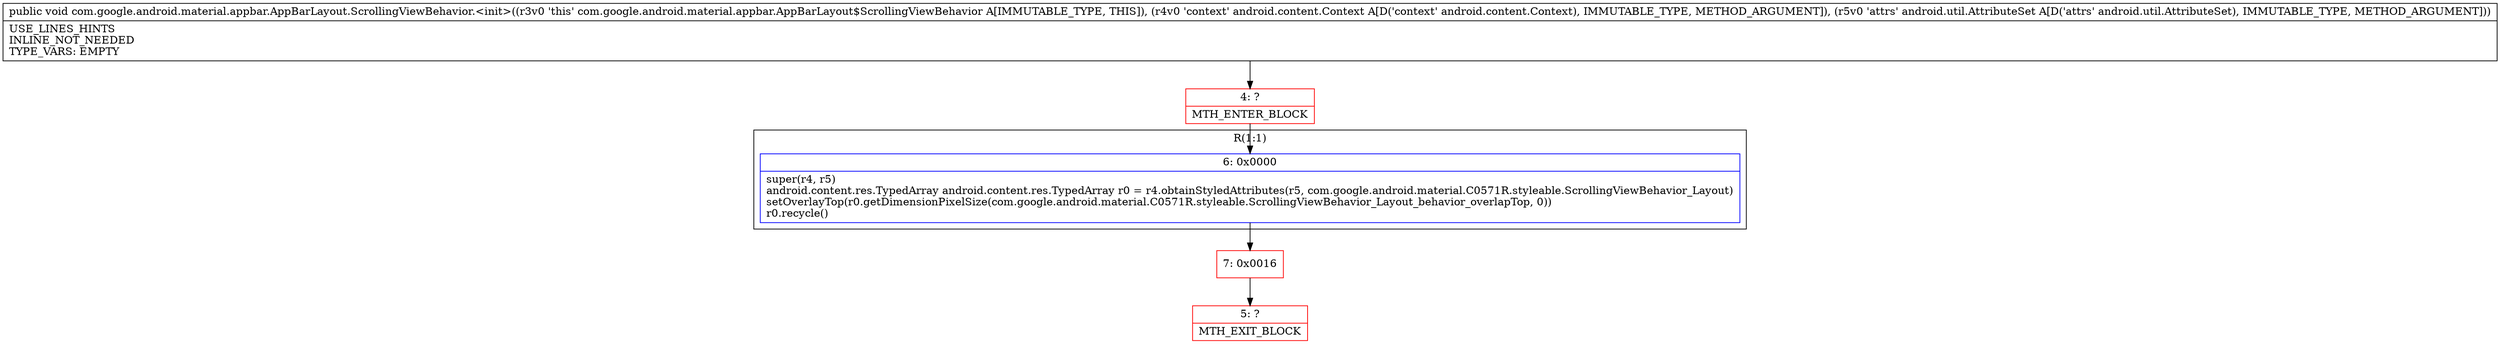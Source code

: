 digraph "CFG forcom.google.android.material.appbar.AppBarLayout.ScrollingViewBehavior.\<init\>(Landroid\/content\/Context;Landroid\/util\/AttributeSet;)V" {
subgraph cluster_Region_1322767150 {
label = "R(1:1)";
node [shape=record,color=blue];
Node_6 [shape=record,label="{6\:\ 0x0000|super(r4, r5)\landroid.content.res.TypedArray android.content.res.TypedArray r0 = r4.obtainStyledAttributes(r5, com.google.android.material.C0571R.styleable.ScrollingViewBehavior_Layout)\lsetOverlayTop(r0.getDimensionPixelSize(com.google.android.material.C0571R.styleable.ScrollingViewBehavior_Layout_behavior_overlapTop, 0))\lr0.recycle()\l}"];
}
Node_4 [shape=record,color=red,label="{4\:\ ?|MTH_ENTER_BLOCK\l}"];
Node_7 [shape=record,color=red,label="{7\:\ 0x0016}"];
Node_5 [shape=record,color=red,label="{5\:\ ?|MTH_EXIT_BLOCK\l}"];
MethodNode[shape=record,label="{public void com.google.android.material.appbar.AppBarLayout.ScrollingViewBehavior.\<init\>((r3v0 'this' com.google.android.material.appbar.AppBarLayout$ScrollingViewBehavior A[IMMUTABLE_TYPE, THIS]), (r4v0 'context' android.content.Context A[D('context' android.content.Context), IMMUTABLE_TYPE, METHOD_ARGUMENT]), (r5v0 'attrs' android.util.AttributeSet A[D('attrs' android.util.AttributeSet), IMMUTABLE_TYPE, METHOD_ARGUMENT]))  | USE_LINES_HINTS\lINLINE_NOT_NEEDED\lTYPE_VARS: EMPTY\l}"];
MethodNode -> Node_4;Node_6 -> Node_7;
Node_4 -> Node_6;
Node_7 -> Node_5;
}


